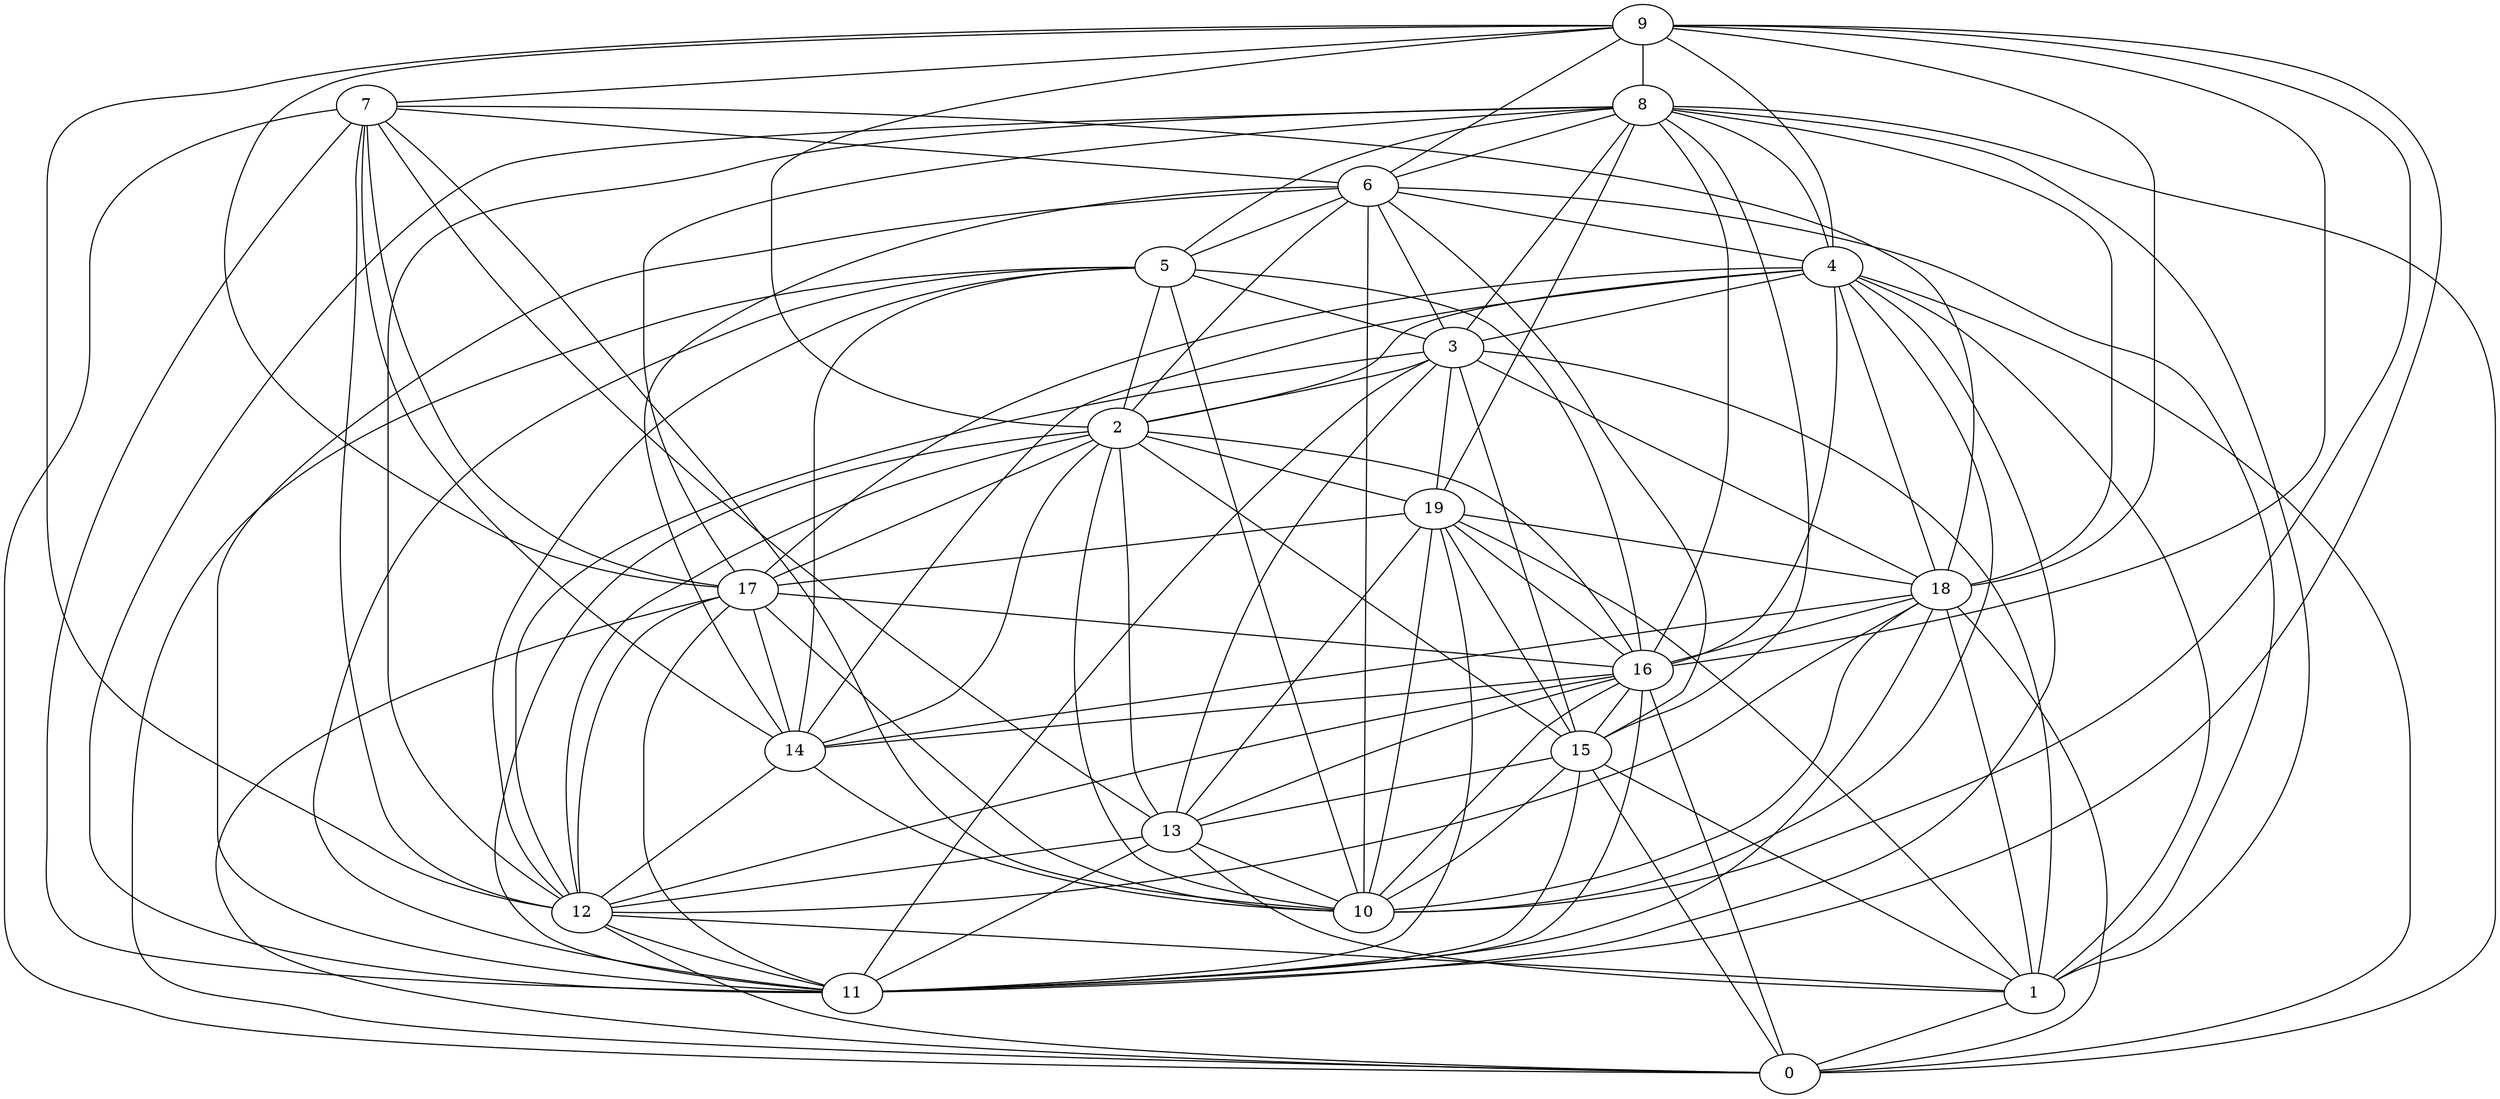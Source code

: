 digraph GG_graph {

subgraph G_graph {
edge [color = black]
"2" -> "12" [dir = none]
"2" -> "15" [dir = none]
"2" -> "10" [dir = none]
"2" -> "19" [dir = none]
"8" -> "5" [dir = none]
"8" -> "1" [dir = none]
"8" -> "19" [dir = none]
"8" -> "6" [dir = none]
"8" -> "17" [dir = none]
"3" -> "15" [dir = none]
"3" -> "13" [dir = none]
"3" -> "2" [dir = none]
"16" -> "13" [dir = none]
"16" -> "12" [dir = none]
"5" -> "3" [dir = none]
"5" -> "10" [dir = none]
"5" -> "0" [dir = none]
"5" -> "12" [dir = none]
"5" -> "2" [dir = none]
"18" -> "11" [dir = none]
"18" -> "0" [dir = none]
"18" -> "16" [dir = none]
"17" -> "0" [dir = none]
"17" -> "14" [dir = none]
"17" -> "11" [dir = none]
"17" -> "16" [dir = none]
"7" -> "13" [dir = none]
"7" -> "0" [dir = none]
"7" -> "18" [dir = none]
"7" -> "14" [dir = none]
"13" -> "10" [dir = none]
"13" -> "11" [dir = none]
"13" -> "12" [dir = none]
"13" -> "1" [dir = none]
"15" -> "1" [dir = none]
"15" -> "11" [dir = none]
"15" -> "10" [dir = none]
"12" -> "1" [dir = none]
"9" -> "7" [dir = none]
"9" -> "11" [dir = none]
"9" -> "12" [dir = none]
"9" -> "6" [dir = none]
"9" -> "10" [dir = none]
"9" -> "4" [dir = none]
"4" -> "14" [dir = none]
"4" -> "16" [dir = none]
"4" -> "18" [dir = none]
"4" -> "17" [dir = none]
"19" -> "11" [dir = none]
"19" -> "15" [dir = none]
"19" -> "1" [dir = none]
"19" -> "18" [dir = none]
"19" -> "16" [dir = none]
"6" -> "15" [dir = none]
"6" -> "14" [dir = none]
"6" -> "4" [dir = none]
"6" -> "5" [dir = none]
"2" -> "17" [dir = none]
"2" -> "11" [dir = none]
"2" -> "13" [dir = none]
"4" -> "3" [dir = none]
"12" -> "0" [dir = none]
"7" -> "11" [dir = none]
"9" -> "18" [dir = none]
"15" -> "13" [dir = none]
"9" -> "17" [dir = none]
"8" -> "18" [dir = none]
"7" -> "10" [dir = none]
"3" -> "12" [dir = none]
"2" -> "16" [dir = none]
"4" -> "0" [dir = none]
"3" -> "11" [dir = none]
"9" -> "16" [dir = none]
"16" -> "11" [dir = none]
"5" -> "11" [dir = none]
"8" -> "0" [dir = none]
"16" -> "15" [dir = none]
"8" -> "12" [dir = none]
"16" -> "14" [dir = none]
"7" -> "6" [dir = none]
"5" -> "16" [dir = none]
"15" -> "0" [dir = none]
"6" -> "3" [dir = none]
"8" -> "4" [dir = none]
"19" -> "13" [dir = none]
"4" -> "1" [dir = none]
"6" -> "1" [dir = none]
"7" -> "17" [dir = none]
"18" -> "12" [dir = none]
"4" -> "2" [dir = none]
"17" -> "10" [dir = none]
"6" -> "10" [dir = none]
"14" -> "10" [dir = none]
"3" -> "18" [dir = none]
"19" -> "17" [dir = none]
"4" -> "10" [dir = none]
"9" -> "2" [dir = none]
"8" -> "15" [dir = none]
"8" -> "3" [dir = none]
"5" -> "14" [dir = none]
"1" -> "0" [dir = none]
"4" -> "11" [dir = none]
"14" -> "12" [dir = none]
"12" -> "11" [dir = none]
"7" -> "12" [dir = none]
"18" -> "10" [dir = none]
"2" -> "14" [dir = none]
"8" -> "16" [dir = none]
"8" -> "11" [dir = none]
"19" -> "10" [dir = none]
"18" -> "14" [dir = none]
"6" -> "11" [dir = none]
"16" -> "0" [dir = none]
"3" -> "1" [dir = none]
"3" -> "19" [dir = none]
"16" -> "10" [dir = none]
"18" -> "1" [dir = none]
"17" -> "12" [dir = none]
"6" -> "2" [dir = none]
"9" -> "8" [dir = none]
}

}
